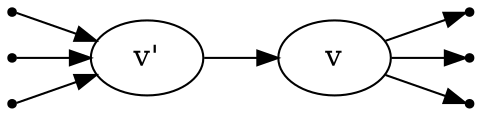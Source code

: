 digraph G {
  rankdir = LR
	node [shape = point]
	v2 [shape = ellipse, label ="v'"]
	v [shape = ellipse]
	a -> v2
	b -> v2
	c -> v2
	v2 -> v
	v -> a2
	v -> b2
	v -> c2
}